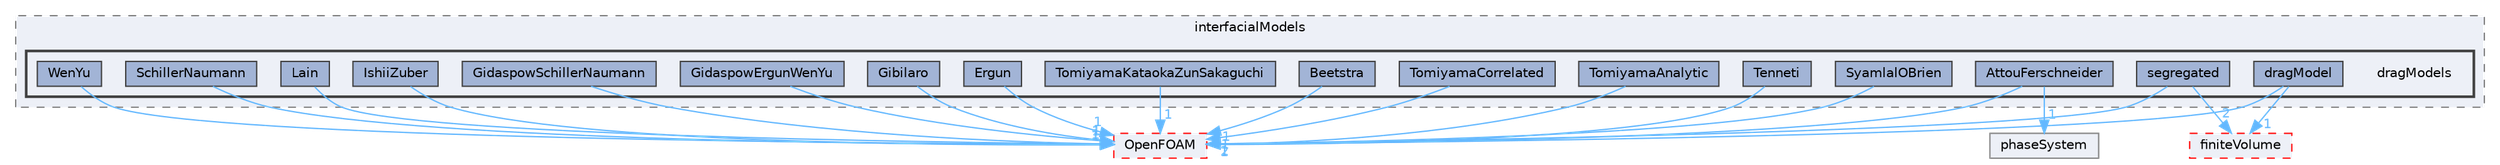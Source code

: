 digraph "src/phaseSystemModels/reactingEuler/multiphaseSystem/interfacialModels/dragModels"
{
 // LATEX_PDF_SIZE
  bgcolor="transparent";
  edge [fontname=Helvetica,fontsize=10,labelfontname=Helvetica,labelfontsize=10];
  node [fontname=Helvetica,fontsize=10,shape=box,height=0.2,width=0.4];
  compound=true
  subgraph clusterdir_ac9b567ee06e9b41f0fd1a36001841c5 {
    graph [ bgcolor="#edf0f7", pencolor="grey50", label="interfacialModels", fontname=Helvetica,fontsize=10 style="filled,dashed", URL="dir_ac9b567ee06e9b41f0fd1a36001841c5.html",tooltip=""]
  subgraph clusterdir_61ff409d95ddc812ba8a361e696dd23b {
    graph [ bgcolor="#edf0f7", pencolor="grey25", label="", fontname=Helvetica,fontsize=10 style="filled,bold", URL="dir_61ff409d95ddc812ba8a361e696dd23b.html",tooltip=""]
    dir_61ff409d95ddc812ba8a361e696dd23b [shape=plaintext, label="dragModels"];
  dir_7873615fdd6ad0c9338435d809308a01 [label="AttouFerschneider", fillcolor="#a2b4d6", color="grey25", style="filled", URL="dir_7873615fdd6ad0c9338435d809308a01.html",tooltip=""];
  dir_c47623cb8e012282628d333081da637b [label="Beetstra", fillcolor="#a2b4d6", color="grey25", style="filled", URL="dir_c47623cb8e012282628d333081da637b.html",tooltip=""];
  dir_f563c133220d6e2326b40f71bb911c21 [label="dragModel", fillcolor="#a2b4d6", color="grey25", style="filled", URL="dir_f563c133220d6e2326b40f71bb911c21.html",tooltip=""];
  dir_85238330a3aa7247a6379b4f88f81d91 [label="Ergun", fillcolor="#a2b4d6", color="grey25", style="filled", URL="dir_85238330a3aa7247a6379b4f88f81d91.html",tooltip=""];
  dir_49b0be968cad354cd354eb29f7821512 [label="Gibilaro", fillcolor="#a2b4d6", color="grey25", style="filled", URL="dir_49b0be968cad354cd354eb29f7821512.html",tooltip=""];
  dir_a7ce45e7480ef2aa538d5460ca6f42a5 [label="GidaspowErgunWenYu", fillcolor="#a2b4d6", color="grey25", style="filled", URL="dir_a7ce45e7480ef2aa538d5460ca6f42a5.html",tooltip=""];
  dir_934877e67b5efe09d2560da526114484 [label="GidaspowSchillerNaumann", fillcolor="#a2b4d6", color="grey25", style="filled", URL="dir_934877e67b5efe09d2560da526114484.html",tooltip=""];
  dir_1d906d028bdcdb7b9b602031ffbf43fc [label="IshiiZuber", fillcolor="#a2b4d6", color="grey25", style="filled", URL="dir_1d906d028bdcdb7b9b602031ffbf43fc.html",tooltip=""];
  dir_7d3c54de2ba706270b99937f4fb919fc [label="Lain", fillcolor="#a2b4d6", color="grey25", style="filled", URL="dir_7d3c54de2ba706270b99937f4fb919fc.html",tooltip=""];
  dir_82ef4cd9ce2ee09c3578ec66cdd4099f [label="SchillerNaumann", fillcolor="#a2b4d6", color="grey25", style="filled", URL="dir_82ef4cd9ce2ee09c3578ec66cdd4099f.html",tooltip=""];
  dir_c938bd4fd5777c702dcc69d8d566ebbe [label="segregated", fillcolor="#a2b4d6", color="grey25", style="filled", URL="dir_c938bd4fd5777c702dcc69d8d566ebbe.html",tooltip=""];
  dir_6c79b89c61e30f5c23b98d5b937a8803 [label="SyamlalOBrien", fillcolor="#a2b4d6", color="grey25", style="filled", URL="dir_6c79b89c61e30f5c23b98d5b937a8803.html",tooltip=""];
  dir_b2421293413269a41567ca1df0ee83ec [label="Tenneti", fillcolor="#a2b4d6", color="grey25", style="filled", URL="dir_b2421293413269a41567ca1df0ee83ec.html",tooltip=""];
  dir_d7323a8a4f3fea0c81bd60222a765b76 [label="TomiyamaAnalytic", fillcolor="#a2b4d6", color="grey25", style="filled", URL="dir_d7323a8a4f3fea0c81bd60222a765b76.html",tooltip=""];
  dir_e9c793b80fd435363130ddbcb6fa6df4 [label="TomiyamaCorrelated", fillcolor="#a2b4d6", color="grey25", style="filled", URL="dir_e9c793b80fd435363130ddbcb6fa6df4.html",tooltip=""];
  dir_be94f1431d579a9c6771c249f29f3f32 [label="TomiyamaKataokaZunSakaguchi", fillcolor="#a2b4d6", color="grey25", style="filled", URL="dir_be94f1431d579a9c6771c249f29f3f32.html",tooltip=""];
  dir_950e7810f05ba5aede78f678884a6b31 [label="WenYu", fillcolor="#a2b4d6", color="grey25", style="filled", URL="dir_950e7810f05ba5aede78f678884a6b31.html",tooltip=""];
  }
  }
  dir_9bd15774b555cf7259a6fa18f99fe99b [label="finiteVolume", fillcolor="#edf0f7", color="red", style="filled,dashed", URL="dir_9bd15774b555cf7259a6fa18f99fe99b.html",tooltip=""];
  dir_c5473ff19b20e6ec4dfe5c310b3778a8 [label="OpenFOAM", fillcolor="#edf0f7", color="red", style="filled,dashed", URL="dir_c5473ff19b20e6ec4dfe5c310b3778a8.html",tooltip=""];
  dir_dfe19b54a98af0254be9d6c989217747 [label="phaseSystem", fillcolor="#edf0f7", color="grey50", style="filled", URL="dir_dfe19b54a98af0254be9d6c989217747.html",tooltip=""];
  dir_7873615fdd6ad0c9338435d809308a01->dir_c5473ff19b20e6ec4dfe5c310b3778a8 [headlabel="1", labeldistance=1.5 headhref="dir_000167_002695.html" href="dir_000167_002695.html" color="steelblue1" fontcolor="steelblue1"];
  dir_7873615fdd6ad0c9338435d809308a01->dir_dfe19b54a98af0254be9d6c989217747 [headlabel="1", labeldistance=1.5 headhref="dir_000167_002906.html" href="dir_000167_002906.html" color="steelblue1" fontcolor="steelblue1"];
  dir_c47623cb8e012282628d333081da637b->dir_c5473ff19b20e6ec4dfe5c310b3778a8 [headlabel="1", labeldistance=1.5 headhref="dir_000258_002695.html" href="dir_000258_002695.html" color="steelblue1" fontcolor="steelblue1"];
  dir_f563c133220d6e2326b40f71bb911c21->dir_9bd15774b555cf7259a6fa18f99fe99b [headlabel="1", labeldistance=1.5 headhref="dir_001040_001387.html" href="dir_001040_001387.html" color="steelblue1" fontcolor="steelblue1"];
  dir_f563c133220d6e2326b40f71bb911c21->dir_c5473ff19b20e6ec4dfe5c310b3778a8 [headlabel="2", labeldistance=1.5 headhref="dir_001040_002695.html" href="dir_001040_002695.html" color="steelblue1" fontcolor="steelblue1"];
  dir_85238330a3aa7247a6379b4f88f81d91->dir_c5473ff19b20e6ec4dfe5c310b3778a8 [headlabel="1", labeldistance=1.5 headhref="dir_001179_002695.html" href="dir_001179_002695.html" color="steelblue1" fontcolor="steelblue1"];
  dir_49b0be968cad354cd354eb29f7821512->dir_c5473ff19b20e6ec4dfe5c310b3778a8 [headlabel="1", labeldistance=1.5 headhref="dir_001633_002695.html" href="dir_001633_002695.html" color="steelblue1" fontcolor="steelblue1"];
  dir_a7ce45e7480ef2aa538d5460ca6f42a5->dir_c5473ff19b20e6ec4dfe5c310b3778a8 [headlabel="1", labeldistance=1.5 headhref="dir_001640_002695.html" href="dir_001640_002695.html" color="steelblue1" fontcolor="steelblue1"];
  dir_934877e67b5efe09d2560da526114484->dir_c5473ff19b20e6ec4dfe5c310b3778a8 [headlabel="1", labeldistance=1.5 headhref="dir_001643_002695.html" href="dir_001643_002695.html" color="steelblue1" fontcolor="steelblue1"];
  dir_1d906d028bdcdb7b9b602031ffbf43fc->dir_c5473ff19b20e6ec4dfe5c310b3778a8 [headlabel="1", labeldistance=1.5 headhref="dir_001973_002695.html" href="dir_001973_002695.html" color="steelblue1" fontcolor="steelblue1"];
  dir_7d3c54de2ba706270b99937f4fb919fc->dir_c5473ff19b20e6ec4dfe5c310b3778a8 [headlabel="1", labeldistance=1.5 headhref="dir_002073_002695.html" href="dir_002073_002695.html" color="steelblue1" fontcolor="steelblue1"];
  dir_82ef4cd9ce2ee09c3578ec66cdd4099f->dir_c5473ff19b20e6ec4dfe5c310b3778a8 [headlabel="1", labeldistance=1.5 headhref="dir_003437_002695.html" href="dir_003437_002695.html" color="steelblue1" fontcolor="steelblue1"];
  dir_c938bd4fd5777c702dcc69d8d566ebbe->dir_9bd15774b555cf7259a6fa18f99fe99b [headlabel="2", labeldistance=1.5 headhref="dir_003470_001387.html" href="dir_003470_001387.html" color="steelblue1" fontcolor="steelblue1"];
  dir_c938bd4fd5777c702dcc69d8d566ebbe->dir_c5473ff19b20e6ec4dfe5c310b3778a8 [headlabel="1", labeldistance=1.5 headhref="dir_003470_002695.html" href="dir_003470_002695.html" color="steelblue1" fontcolor="steelblue1"];
  dir_6c79b89c61e30f5c23b98d5b937a8803->dir_c5473ff19b20e6ec4dfe5c310b3778a8 [headlabel="1", labeldistance=1.5 headhref="dir_003909_002695.html" href="dir_003909_002695.html" color="steelblue1" fontcolor="steelblue1"];
  dir_b2421293413269a41567ca1df0ee83ec->dir_c5473ff19b20e6ec4dfe5c310b3778a8 [headlabel="1", labeldistance=1.5 headhref="dir_003980_002695.html" href="dir_003980_002695.html" color="steelblue1" fontcolor="steelblue1"];
  dir_d7323a8a4f3fea0c81bd60222a765b76->dir_c5473ff19b20e6ec4dfe5c310b3778a8 [headlabel="1", labeldistance=1.5 headhref="dir_004054_002695.html" href="dir_004054_002695.html" color="steelblue1" fontcolor="steelblue1"];
  dir_e9c793b80fd435363130ddbcb6fa6df4->dir_c5473ff19b20e6ec4dfe5c310b3778a8 [headlabel="1", labeldistance=1.5 headhref="dir_004058_002695.html" href="dir_004058_002695.html" color="steelblue1" fontcolor="steelblue1"];
  dir_be94f1431d579a9c6771c249f29f3f32->dir_c5473ff19b20e6ec4dfe5c310b3778a8 [headlabel="1", labeldistance=1.5 headhref="dir_004060_002695.html" href="dir_004060_002695.html" color="steelblue1" fontcolor="steelblue1"];
  dir_950e7810f05ba5aede78f678884a6b31->dir_c5473ff19b20e6ec4dfe5c310b3778a8 [headlabel="1", labeldistance=1.5 headhref="dir_004403_002695.html" href="dir_004403_002695.html" color="steelblue1" fontcolor="steelblue1"];
}
